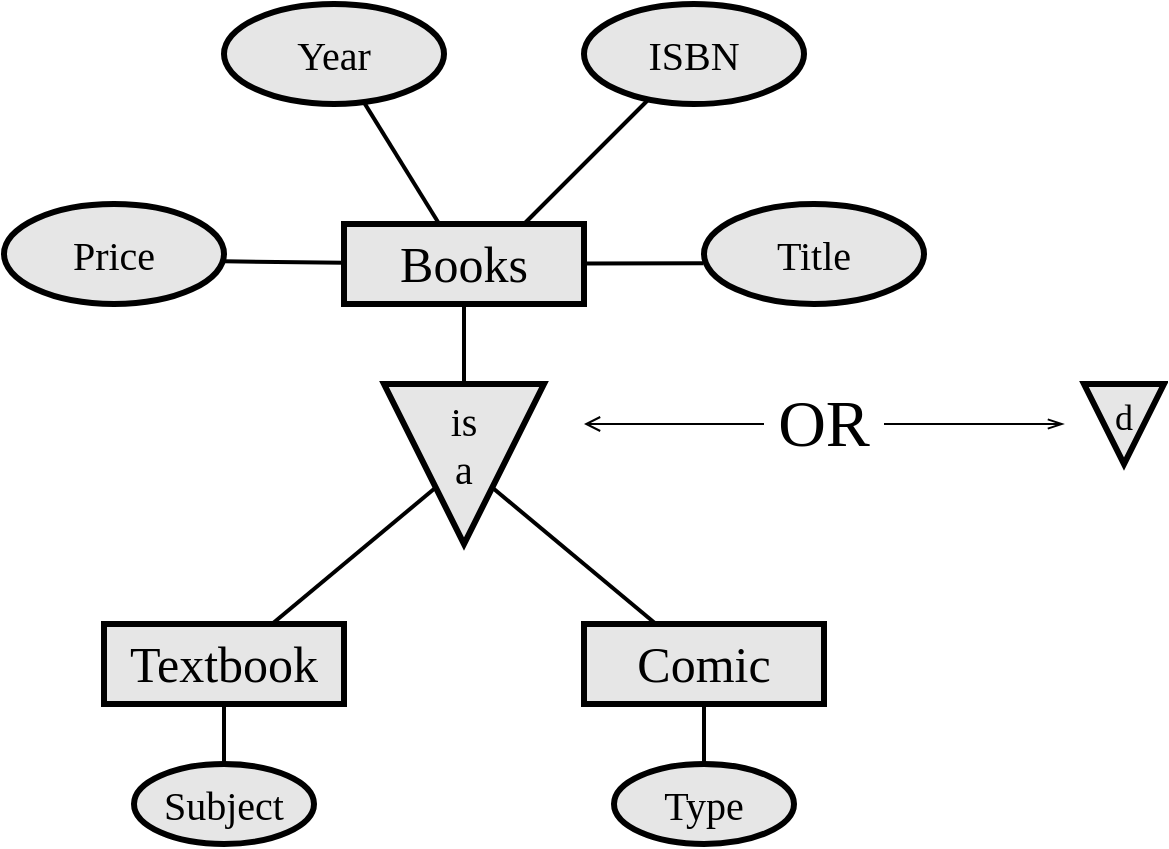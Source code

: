 <mxfile version="21.1.2" type="device">
  <diagram name="Page-1" id="mnjhIYvdUEs-8AVQdmBZ">
    <mxGraphModel dx="954" dy="699" grid="1" gridSize="10" guides="1" tooltips="1" connect="1" arrows="1" fold="1" page="1" pageScale="1" pageWidth="827" pageHeight="1169" math="0" shadow="0">
      <root>
        <mxCell id="0" />
        <mxCell id="1" parent="0" />
        <mxCell id="BA992W2fOOnN_QsH236t-8" value="" style="rounded=0;orthogonalLoop=1;jettySize=auto;html=1;fontFamily=Ubuntu Mono;fontSize=20;endArrow=none;endFill=0;strokeWidth=2;" parent="1" source="BA992W2fOOnN_QsH236t-1" target="BA992W2fOOnN_QsH236t-2" edge="1">
          <mxGeometry relative="1" as="geometry" />
        </mxCell>
        <mxCell id="BA992W2fOOnN_QsH236t-1" value="Books" style="whiteSpace=wrap;html=1;fontSize=25;fontFamily=Ubuntu Mono;fillColor=#E6E6E6;fillStyle=solid;strokeWidth=3;" parent="1" vertex="1">
          <mxGeometry x="240" y="240" width="120" height="40" as="geometry" />
        </mxCell>
        <mxCell id="BA992W2fOOnN_QsH236t-2" value="Year" style="ellipse;whiteSpace=wrap;html=1;fillStyle=solid;strokeWidth=3;fontFamily=Ubuntu Mono;fontSize=20;fillColor=#E6E6E6;" parent="1" vertex="1">
          <mxGeometry x="180" y="130" width="110" height="50" as="geometry" />
        </mxCell>
        <mxCell id="BA992W2fOOnN_QsH236t-10" style="edgeStyle=none;rounded=0;orthogonalLoop=1;jettySize=auto;html=1;entryX=0.75;entryY=0;entryDx=0;entryDy=0;strokeWidth=2;fontFamily=Ubuntu Mono;fontSize=20;endArrow=none;endFill=0;" parent="1" source="BA992W2fOOnN_QsH236t-3" target="BA992W2fOOnN_QsH236t-1" edge="1">
          <mxGeometry relative="1" as="geometry" />
        </mxCell>
        <mxCell id="BA992W2fOOnN_QsH236t-3" value="ISBN" style="ellipse;whiteSpace=wrap;html=1;fillStyle=solid;strokeWidth=3;fontFamily=Ubuntu Mono;fontSize=20;fillColor=#E6E6E6;fontStyle=0;horizontal=1;verticalAlign=middle;" parent="1" vertex="1">
          <mxGeometry x="360" y="130" width="110" height="50" as="geometry" />
        </mxCell>
        <mxCell id="BA992W2fOOnN_QsH236t-11" value="" style="edgeStyle=none;rounded=0;orthogonalLoop=1;jettySize=auto;html=1;strokeWidth=2;fontFamily=Ubuntu Mono;fontSize=20;endArrow=none;endFill=0;exitX=-0.003;exitY=0.592;exitDx=0;exitDy=0;exitPerimeter=0;" parent="1" source="BA992W2fOOnN_QsH236t-4" target="BA992W2fOOnN_QsH236t-1" edge="1">
          <mxGeometry relative="1" as="geometry" />
        </mxCell>
        <mxCell id="BA992W2fOOnN_QsH236t-4" value="Title" style="ellipse;whiteSpace=wrap;html=1;fillStyle=solid;strokeWidth=3;fontFamily=Ubuntu Mono;fontSize=20;fillColor=#E6E6E6;" parent="1" vertex="1">
          <mxGeometry x="420" y="230" width="110" height="50" as="geometry" />
        </mxCell>
        <mxCell id="BA992W2fOOnN_QsH236t-12" value="" style="edgeStyle=none;rounded=0;orthogonalLoop=1;jettySize=auto;html=1;strokeWidth=2;fontFamily=Ubuntu Mono;fontSize=20;endArrow=none;endFill=0;exitX=0.999;exitY=0.573;exitDx=0;exitDy=0;exitPerimeter=0;" parent="1" source="BA992W2fOOnN_QsH236t-5" target="BA992W2fOOnN_QsH236t-1" edge="1">
          <mxGeometry relative="1" as="geometry" />
        </mxCell>
        <mxCell id="BA992W2fOOnN_QsH236t-5" value="Price" style="ellipse;whiteSpace=wrap;html=1;fillStyle=solid;strokeWidth=3;fontFamily=Ubuntu Mono;fontSize=20;fillColor=#E6E6E6;" parent="1" vertex="1">
          <mxGeometry x="70" y="230" width="110" height="50" as="geometry" />
        </mxCell>
        <mxCell id="BA992W2fOOnN_QsH236t-16" value="" style="edgeStyle=none;rounded=0;orthogonalLoop=1;jettySize=auto;html=1;strokeWidth=2;fontFamily=Ubuntu Mono;fontSize=20;endArrow=none;endFill=0;" parent="1" source="BA992W2fOOnN_QsH236t-37" target="BA992W2fOOnN_QsH236t-1" edge="1">
          <mxGeometry relative="1" as="geometry">
            <mxPoint x="300" y="320" as="sourcePoint" />
          </mxGeometry>
        </mxCell>
        <mxCell id="BA992W2fOOnN_QsH236t-37" value="is&lt;br&gt;a" style="triangle;whiteSpace=wrap;html=1;fillStyle=solid;strokeWidth=3;fontFamily=Ubuntu Mono;fontSize=20;fillColor=#E6E6E6;rotation=90;horizontal=0;verticalAlign=top;" parent="1" vertex="1">
          <mxGeometry x="260" y="320" width="80" height="80" as="geometry" />
        </mxCell>
        <mxCell id="BA992W2fOOnN_QsH236t-40" style="edgeStyle=none;rounded=0;orthogonalLoop=1;jettySize=auto;html=1;strokeWidth=2;fontFamily=Ubuntu Mono;fontSize=19;endArrow=none;endFill=0;" parent="1" source="BA992W2fOOnN_QsH236t-38" target="BA992W2fOOnN_QsH236t-37" edge="1">
          <mxGeometry relative="1" as="geometry" />
        </mxCell>
        <mxCell id="BA992W2fOOnN_QsH236t-38" value="Textbook" style="whiteSpace=wrap;html=1;fontSize=25;fontFamily=Ubuntu Mono;fillColor=#E6E6E6;fillStyle=solid;strokeWidth=3;" parent="1" vertex="1">
          <mxGeometry x="120" y="440" width="120" height="40" as="geometry" />
        </mxCell>
        <mxCell id="BA992W2fOOnN_QsH236t-41" style="edgeStyle=none;rounded=0;orthogonalLoop=1;jettySize=auto;html=1;strokeWidth=2;fontFamily=Ubuntu Mono;fontSize=19;endArrow=none;endFill=0;" parent="1" source="BA992W2fOOnN_QsH236t-39" target="BA992W2fOOnN_QsH236t-37" edge="1">
          <mxGeometry relative="1" as="geometry" />
        </mxCell>
        <mxCell id="BA992W2fOOnN_QsH236t-39" value="Comic" style="whiteSpace=wrap;html=1;fontSize=25;fontFamily=Ubuntu Mono;fillColor=#E6E6E6;fillStyle=solid;strokeWidth=3;" parent="1" vertex="1">
          <mxGeometry x="360" y="440" width="120" height="40" as="geometry" />
        </mxCell>
        <mxCell id="BA992W2fOOnN_QsH236t-44" value="" style="edgeStyle=none;rounded=0;orthogonalLoop=1;jettySize=auto;html=1;strokeWidth=2;fontFamily=Ubuntu Mono;fontSize=19;endArrow=none;endFill=0;" parent="1" source="BA992W2fOOnN_QsH236t-42" target="BA992W2fOOnN_QsH236t-38" edge="1">
          <mxGeometry relative="1" as="geometry" />
        </mxCell>
        <mxCell id="BA992W2fOOnN_QsH236t-42" value="Subject" style="ellipse;whiteSpace=wrap;html=1;fillStyle=solid;strokeWidth=3;fontFamily=Ubuntu Mono;fontSize=20;fillColor=#E6E6E6;" parent="1" vertex="1">
          <mxGeometry x="135" y="510" width="90" height="40" as="geometry" />
        </mxCell>
        <mxCell id="BA992W2fOOnN_QsH236t-45" value="" style="edgeStyle=none;rounded=0;orthogonalLoop=1;jettySize=auto;html=1;strokeWidth=2;fontFamily=Ubuntu Mono;fontSize=19;endArrow=none;endFill=0;" parent="1" source="BA992W2fOOnN_QsH236t-43" target="BA992W2fOOnN_QsH236t-39" edge="1">
          <mxGeometry relative="1" as="geometry" />
        </mxCell>
        <mxCell id="BA992W2fOOnN_QsH236t-43" value="Type" style="ellipse;whiteSpace=wrap;html=1;fillStyle=solid;strokeWidth=3;fontFamily=Ubuntu Mono;fontSize=20;fillColor=#E6E6E6;" parent="1" vertex="1">
          <mxGeometry x="375" y="510" width="90" height="40" as="geometry" />
        </mxCell>
        <mxCell id="63PNek8B7aKTt1bQqC7Q-1" value="d" style="triangle;whiteSpace=wrap;html=1;fillStyle=solid;strokeWidth=3;fontFamily=Ubuntu Mono;fontSize=18;fillColor=#E6E6E6;rotation=90;horizontal=0;verticalAlign=top;" parent="1" vertex="1">
          <mxGeometry x="610" y="320" width="40" height="40" as="geometry" />
        </mxCell>
        <mxCell id="63PNek8B7aKTt1bQqC7Q-4" value="OR" style="whiteSpace=wrap;html=1;fontSize=33;fontFamily=Ubuntu Mono;fillColor=none;fillStyle=solid;strokeWidth=3;strokeColor=none;" parent="1" vertex="1">
          <mxGeometry x="450" y="320" width="60" height="40" as="geometry" />
        </mxCell>
        <mxCell id="63PNek8B7aKTt1bQqC7Q-7" value="" style="endArrow=none;html=1;rounded=0;entryX=0;entryY=0.5;entryDx=0;entryDy=0;strokeWidth=1;endFill=0;startArrow=open;startFill=0;" parent="1" target="63PNek8B7aKTt1bQqC7Q-4" edge="1">
          <mxGeometry width="50" height="50" relative="1" as="geometry">
            <mxPoint x="360" y="340" as="sourcePoint" />
            <mxPoint x="450" y="330" as="targetPoint" />
          </mxGeometry>
        </mxCell>
        <mxCell id="63PNek8B7aKTt1bQqC7Q-9" value="" style="endArrow=openThin;html=1;rounded=0;exitX=1;exitY=0.5;exitDx=0;exitDy=0;endFill=0;" parent="1" source="63PNek8B7aKTt1bQqC7Q-4" edge="1">
          <mxGeometry width="50" height="50" relative="1" as="geometry">
            <mxPoint x="540" y="430" as="sourcePoint" />
            <mxPoint x="600" y="340" as="targetPoint" />
          </mxGeometry>
        </mxCell>
      </root>
    </mxGraphModel>
  </diagram>
</mxfile>
